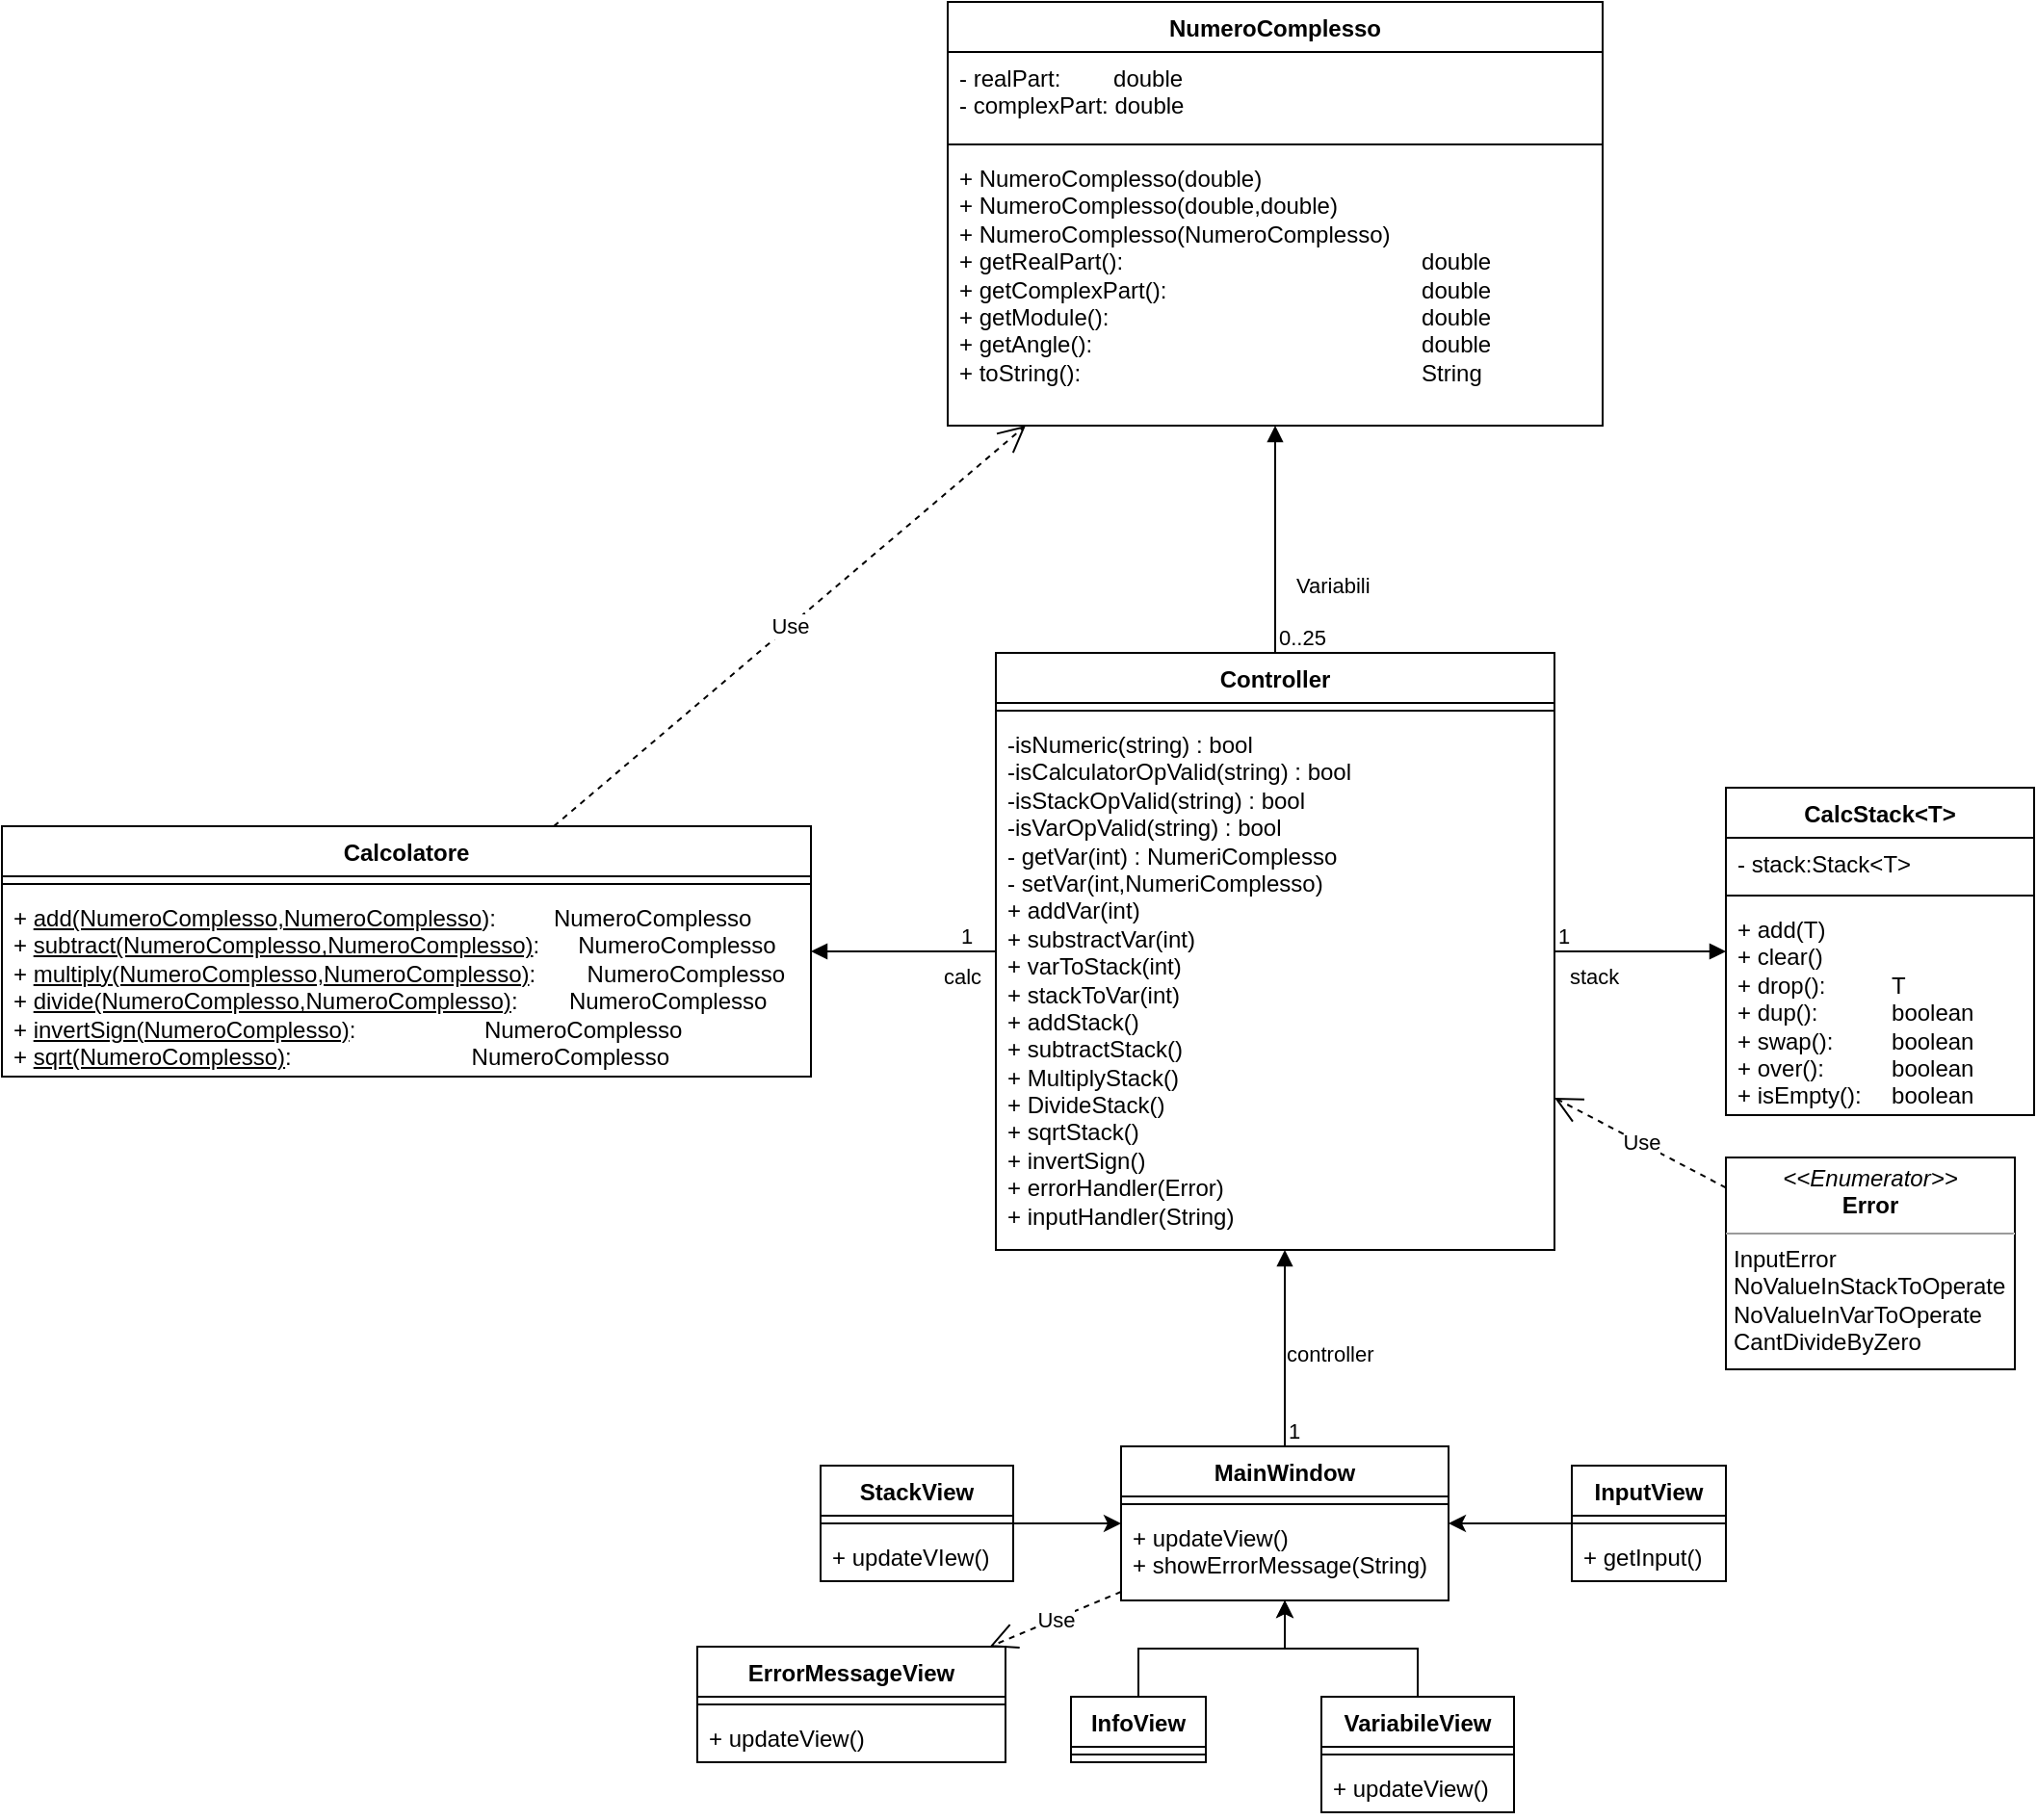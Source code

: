 <mxfile version="22.0.3" type="device">
  <diagram id="C5RBs43oDa-KdzZeNtuy" name="Page-1">
    <mxGraphModel dx="1434" dy="775" grid="1" gridSize="10" guides="1" tooltips="1" connect="1" arrows="1" fold="1" page="1" pageScale="1" pageWidth="827" pageHeight="1169" math="0" shadow="0">
      <root>
        <mxCell id="WIyWlLk6GJQsqaUBKTNV-0" />
        <mxCell id="WIyWlLk6GJQsqaUBKTNV-1" parent="WIyWlLk6GJQsqaUBKTNV-0" />
        <mxCell id="sUFSaurnRxQrxvBgYilj-0" value="CalcStack&amp;lt;T&amp;gt;" style="swimlane;fontStyle=1;align=center;verticalAlign=top;childLayout=stackLayout;horizontal=1;startSize=26;horizontalStack=0;resizeParent=1;resizeParentMax=0;resizeLast=0;collapsible=1;marginBottom=0;whiteSpace=wrap;html=1;" parent="WIyWlLk6GJQsqaUBKTNV-1" vertex="1">
          <mxGeometry x="995" y="498" width="160" height="170" as="geometry" />
        </mxCell>
        <mxCell id="sUFSaurnRxQrxvBgYilj-1" value="- stack:Stack&amp;lt;T&amp;gt;" style="text;strokeColor=none;fillColor=none;align=left;verticalAlign=top;spacingLeft=4;spacingRight=4;overflow=hidden;rotatable=0;points=[[0,0.5],[1,0.5]];portConstraint=eastwest;whiteSpace=wrap;html=1;" parent="sUFSaurnRxQrxvBgYilj-0" vertex="1">
          <mxGeometry y="26" width="160" height="26" as="geometry" />
        </mxCell>
        <mxCell id="sUFSaurnRxQrxvBgYilj-2" value="" style="line;strokeWidth=1;fillColor=none;align=left;verticalAlign=middle;spacingTop=-1;spacingLeft=3;spacingRight=3;rotatable=0;labelPosition=right;points=[];portConstraint=eastwest;strokeColor=inherit;" parent="sUFSaurnRxQrxvBgYilj-0" vertex="1">
          <mxGeometry y="52" width="160" height="8" as="geometry" />
        </mxCell>
        <mxCell id="sUFSaurnRxQrxvBgYilj-3" value="+ add(T)&lt;br&gt;+ clear()&lt;br&gt;+ drop(): &lt;span style=&quot;white-space: pre;&quot;&gt;&#x9;&lt;/span&gt;&lt;span style=&quot;white-space: pre;&quot;&gt;&#x9;&lt;/span&gt;T&lt;br&gt;+ dup(): &lt;span style=&quot;white-space: pre;&quot;&gt;&#x9;&lt;/span&gt;&lt;span style=&quot;white-space: pre;&quot;&gt;&#x9;&lt;/span&gt;boolean&lt;br&gt;+ swap(): &lt;span style=&quot;white-space: pre;&quot;&gt;&#x9;&lt;/span&gt;boolean&lt;br&gt;+ over(): &lt;span style=&quot;white-space: pre;&quot;&gt;&#x9;&lt;/span&gt;&lt;span style=&quot;white-space: pre;&quot;&gt;&#x9;&lt;/span&gt;boolean&lt;br&gt;+ isEmpty(): &lt;span style=&quot;white-space: pre;&quot;&gt;&#x9;&lt;/span&gt;boolean" style="text;strokeColor=none;fillColor=none;align=left;verticalAlign=top;spacingLeft=4;spacingRight=4;overflow=hidden;rotatable=0;points=[[0,0.5],[1,0.5]];portConstraint=eastwest;whiteSpace=wrap;html=1;" parent="sUFSaurnRxQrxvBgYilj-0" vertex="1">
          <mxGeometry y="60" width="160" height="110" as="geometry" />
        </mxCell>
        <mxCell id="sUFSaurnRxQrxvBgYilj-4" value="NumeroComplesso" style="swimlane;fontStyle=1;align=center;verticalAlign=top;childLayout=stackLayout;horizontal=1;startSize=26;horizontalStack=0;resizeParent=1;resizeParentMax=0;resizeLast=0;collapsible=1;marginBottom=0;whiteSpace=wrap;html=1;" parent="WIyWlLk6GJQsqaUBKTNV-1" vertex="1">
          <mxGeometry x="591" y="90" width="340" height="220" as="geometry" />
        </mxCell>
        <mxCell id="sUFSaurnRxQrxvBgYilj-5" value="- realPart: &lt;span style=&quot;white-space: pre;&quot;&gt;&#x9;&lt;/span&gt;double&lt;br&gt;- complexPart: double" style="text;strokeColor=none;fillColor=none;align=left;verticalAlign=top;spacingLeft=4;spacingRight=4;overflow=hidden;rotatable=0;points=[[0,0.5],[1,0.5]];portConstraint=eastwest;whiteSpace=wrap;html=1;" parent="sUFSaurnRxQrxvBgYilj-4" vertex="1">
          <mxGeometry y="26" width="340" height="44" as="geometry" />
        </mxCell>
        <mxCell id="sUFSaurnRxQrxvBgYilj-6" value="" style="line;strokeWidth=1;fillColor=none;align=left;verticalAlign=middle;spacingTop=-1;spacingLeft=3;spacingRight=3;rotatable=0;labelPosition=right;points=[];portConstraint=eastwest;strokeColor=inherit;" parent="sUFSaurnRxQrxvBgYilj-4" vertex="1">
          <mxGeometry y="70" width="340" height="8" as="geometry" />
        </mxCell>
        <mxCell id="sUFSaurnRxQrxvBgYilj-7" value="+ NumeroComplesso(double)&lt;br&gt;+ NumeroComplesso(double,double)&lt;br&gt;+ NumeroComplesso(NumeroComplesso)&lt;br&gt;+ getRealPart(): &lt;span style=&quot;&quot;&gt;&lt;span style=&quot;&quot;&gt;&amp;nbsp;&amp;nbsp;&amp;nbsp;&amp;nbsp;&lt;/span&gt;&lt;/span&gt;&lt;span style=&quot;&quot;&gt;&lt;span style=&quot;&quot;&gt;&amp;nbsp;&amp;nbsp;&amp;nbsp;&amp;nbsp;&lt;/span&gt;&lt;span style=&quot;&quot;&gt;&lt;span style=&quot;&quot;&gt;&amp;nbsp;&amp;nbsp;&amp;nbsp;&amp;nbsp;&lt;/span&gt;&lt;/span&gt;&lt;span style=&quot;&quot;&gt;&lt;span style=&quot;&quot;&gt;&amp;nbsp;&amp;nbsp;&amp;nbsp;&amp;nbsp;&lt;/span&gt;&lt;/span&gt;&lt;span style=&quot;&quot;&gt;&lt;span style=&quot;&quot;&gt;&amp;nbsp;&amp;nbsp;&amp;nbsp;&amp;nbsp;&lt;span style=&quot;&quot;&gt;&lt;span style=&quot;white-space: pre;&quot;&gt;&amp;nbsp;&amp;nbsp;&amp;nbsp;&amp;nbsp;&lt;/span&gt;&lt;span style=&quot;&quot;&gt;&lt;span style=&quot;white-space: pre;&quot;&gt;&amp;nbsp;&amp;nbsp;&amp;nbsp;&amp;nbsp;&lt;/span&gt;&lt;/span&gt;&lt;span style=&quot;&quot;&gt;&lt;span style=&quot;white-space: pre;&quot;&gt;&amp;nbsp;&amp;nbsp;&amp;nbsp;&amp;nbsp;&lt;/span&gt;&lt;/span&gt;&lt;span style=&quot;&quot;&gt;&lt;span style=&quot;white-space: pre;&quot;&gt;&amp;nbsp;&amp;nbsp;&amp;nbsp;&amp;nbsp;&lt;span style=&quot;white-space: pre;&quot;&gt;&#x9;&lt;/span&gt;&lt;span style=&quot;white-space: pre;&quot;&gt;&#x9;&lt;/span&gt;&lt;/span&gt;&lt;/span&gt;&lt;/span&gt;&lt;/span&gt;&lt;/span&gt;&lt;/span&gt;double&lt;br&gt;+ getComplexPart(): &lt;span style=&quot;&quot;&gt;&lt;span style=&quot;&quot;&gt;&amp;nbsp;&amp;nbsp;&amp;nbsp;&amp;nbsp;&lt;/span&gt;&lt;span style=&quot;&quot;&gt;&lt;span style=&quot;&quot;&gt;&amp;nbsp;&amp;nbsp;&amp;nbsp;&amp;nbsp;&lt;/span&gt;&lt;/span&gt;&lt;span style=&quot;&quot;&gt;&lt;span style=&quot;&quot;&gt;&amp;nbsp;&amp;nbsp;&amp;nbsp;&amp;nbsp;&lt;/span&gt;&lt;/span&gt;&lt;span style=&quot;&quot;&gt;&lt;span style=&quot;&quot;&gt;&amp;nbsp;&amp;nbsp;&amp;nbsp;&lt;span style=&quot;&quot;&gt;&lt;span style=&quot;white-space: pre;&quot;&gt;&amp;nbsp;&amp;nbsp;&amp;nbsp;&amp;nbsp;&lt;/span&gt;&lt;/span&gt;&lt;span style=&quot;&quot;&gt;&lt;span style=&quot;white-space: pre;&quot;&gt;&amp;nbsp;&amp;nbsp;&amp;nbsp;&amp;nbsp;&lt;/span&gt;&lt;/span&gt;&lt;span style=&quot;&quot;&gt;&lt;span style=&quot;white-space: pre;&quot;&gt;&amp;nbsp;&amp;nbsp;&amp;nbsp;&amp;nbsp;&lt;span style=&quot;white-space: pre;&quot;&gt;&#x9;&lt;span style=&quot;white-space: pre;&quot;&gt;&#x9;&lt;/span&gt;&lt;/span&gt;&lt;/span&gt;&lt;/span&gt;&lt;/span&gt;&lt;/span&gt;&lt;/span&gt;double&lt;br&gt;+ getModule():&lt;span style=&quot;&quot;&gt;&lt;span style=&quot;&quot;&gt;&amp;nbsp;&amp;nbsp;&amp;nbsp;&amp;nbsp;&lt;/span&gt;&lt;/span&gt;&lt;span style=&quot;&quot;&gt;&lt;span style=&quot;&quot;&gt;&amp;nbsp;&amp;nbsp;&amp;nbsp;&amp;nbsp;&lt;/span&gt;&lt;/span&gt;&lt;span style=&quot;&quot;&gt;&lt;span style=&quot;&quot;&gt;&amp;nbsp;&amp;nbsp;&amp;nbsp;&amp;nbsp;&lt;/span&gt;&lt;span style=&quot;&quot;&gt;&lt;span style=&quot;&quot;&gt;&amp;nbsp;&amp;nbsp;&amp;nbsp;&amp;nbsp;&lt;/span&gt;&lt;/span&gt;&lt;span style=&quot;&quot;&gt;&lt;span style=&quot;&quot;&gt;&amp;nbsp;&amp;nbsp;&amp;nbsp;&amp;nbsp;&lt;/span&gt;&lt;/span&gt;&lt;span style=&quot;&quot;&gt;&lt;span style=&quot;&quot;&gt;&amp;nbsp;&amp;nbsp;&amp;nbsp;&amp;nbsp;&lt;span style=&quot;&quot;&gt;&lt;span style=&quot;white-space: pre;&quot;&gt;&amp;nbsp;&amp;nbsp;&amp;nbsp;&amp;nbsp;&lt;/span&gt;&lt;span style=&quot;&quot;&gt;&lt;span style=&quot;white-space: pre;&quot;&gt;&amp;nbsp;&amp;nbsp;&amp;nbsp;&amp;nbsp;&lt;/span&gt;&lt;/span&gt;&lt;span style=&quot;&quot;&gt;&lt;span style=&quot;white-space: pre;&quot;&gt;&amp;nbsp;&amp;nbsp;&amp;nbsp;&amp;nbsp;&lt;/span&gt;&lt;/span&gt;&lt;span style=&quot;&quot;&gt;&lt;span style=&quot;white-space: pre;&quot;&gt;&amp;nbsp;&amp;nbsp;&amp;nbsp;&amp;nbsp;&lt;span style=&quot;white-space: pre;&quot;&gt;&#x9;&lt;span style=&quot;white-space: pre;&quot;&gt;&#x9;&lt;/span&gt;&lt;/span&gt;&lt;/span&gt;&lt;/span&gt;&lt;/span&gt;&lt;/span&gt;&lt;/span&gt;&lt;/span&gt;double&lt;br&gt;+ getAngle():&lt;span style=&quot;&quot;&gt;&lt;span style=&quot;&quot;&gt;&amp;nbsp;&amp;nbsp;&amp;nbsp;&amp;nbsp;&lt;/span&gt;&lt;/span&gt;&lt;span style=&quot;&quot;&gt;&lt;span style=&quot;&quot;&gt;&amp;nbsp;&amp;nbsp;&amp;nbsp;&amp;nbsp;&lt;/span&gt;&lt;/span&gt;&lt;span style=&quot;&quot;&gt;&lt;span style=&quot;&quot;&gt;&amp;nbsp;&amp;nbsp;&amp;nbsp;&amp;nbsp;&lt;/span&gt;&lt;span style=&quot;&quot;&gt;&lt;span style=&quot;&quot;&gt;&amp;nbsp;&amp;nbsp;&amp;nbsp;&amp;nbsp;&lt;/span&gt;&lt;/span&gt;&lt;span style=&quot;&quot;&gt;&lt;span style=&quot;&quot;&gt;&amp;nbsp;&amp;nbsp;&amp;nbsp;&amp;nbsp;&lt;/span&gt;&lt;/span&gt;&lt;span style=&quot;&quot;&gt;&lt;span style=&quot;&quot;&gt;&amp;nbsp;&amp;nbsp;&amp;nbsp;&amp;nbsp;&lt;span style=&quot;&quot;&gt;&lt;span style=&quot;white-space: pre;&quot;&gt;&amp;nbsp;&amp;nbsp;&amp;nbsp;&amp;nbsp;&lt;/span&gt;&lt;span style=&quot;&quot;&gt;&lt;span style=&quot;white-space: pre;&quot;&gt;&amp;nbsp;&amp;nbsp;&amp;nbsp;&amp;nbsp;&lt;/span&gt;&lt;/span&gt;&lt;span style=&quot;&quot;&gt;&lt;span style=&quot;white-space: pre;&quot;&gt;&amp;nbsp;&amp;nbsp;&amp;nbsp;&amp;nbsp;&lt;/span&gt;&lt;/span&gt;&lt;span style=&quot;&quot;&gt;&lt;span style=&quot;white-space: pre;&quot;&gt;&amp;nbsp;&amp;nbsp;&amp;nbsp;&amp;nbsp;&lt;span style=&quot;white-space: pre;&quot;&gt;&#x9;&lt;span style=&quot;white-space: pre;&quot;&gt;&#x9;&lt;/span&gt;&lt;/span&gt;&lt;/span&gt;&lt;/span&gt;&lt;/span&gt;&lt;/span&gt;&lt;/span&gt;&lt;/span&gt;double&lt;br&gt;+ toString():&lt;span style=&quot;&quot;&gt;&lt;span style=&quot;&quot;&gt;&amp;nbsp;&amp;nbsp;&amp;nbsp;&amp;nbsp;&lt;/span&gt;&lt;/span&gt;&lt;span style=&quot;&quot;&gt;&lt;span style=&quot;&quot;&gt;&amp;nbsp;&amp;nbsp;&amp;nbsp;&amp;nbsp;&lt;/span&gt;&lt;/span&gt;&lt;span style=&quot;&quot;&gt;&lt;span style=&quot;&quot;&gt;&amp;nbsp;&amp;nbsp;&amp;nbsp;&amp;nbsp;&lt;/span&gt;&lt;span style=&quot;&quot;&gt;&lt;span style=&quot;&quot;&gt;&amp;nbsp;&amp;nbsp;&amp;nbsp;&amp;nbsp;&lt;/span&gt;&lt;/span&gt;&lt;span style=&quot;&quot;&gt;&lt;span style=&quot;&quot;&gt;&amp;nbsp;&amp;nbsp;&amp;nbsp;&amp;nbsp;&lt;/span&gt;&lt;/span&gt;&lt;span style=&quot;&quot;&gt;&lt;span style=&quot;&quot;&gt;&amp;nbsp;&amp;nbsp;&amp;nbsp;&amp;nbsp;&lt;span style=&quot;&quot;&gt;&lt;span style=&quot;white-space: pre;&quot;&gt;&amp;nbsp;&amp;nbsp;&amp;nbsp;&amp;nbsp;&lt;/span&gt;&lt;span style=&quot;&quot;&gt;&lt;span style=&quot;white-space: pre;&quot;&gt;&amp;nbsp;&amp;nbsp;&amp;nbsp;&amp;nbsp;&lt;/span&gt;&lt;/span&gt;&lt;span style=&quot;&quot;&gt;&lt;span style=&quot;white-space: pre;&quot;&gt;&amp;nbsp;&amp;nbsp;&amp;nbsp;&amp;nbsp;&lt;/span&gt;&lt;/span&gt;&lt;span style=&quot;&quot;&gt;&lt;span style=&quot;white-space: pre;&quot;&gt;&amp;nbsp;&amp;nbsp;&amp;nbsp;&amp;nbsp;&lt;span style=&quot;white-space: pre;&quot;&gt;&#x9;&lt;span style=&quot;white-space: pre;&quot;&gt;&#x9;&lt;/span&gt;&lt;/span&gt;&lt;/span&gt;&lt;/span&gt;&lt;/span&gt;&lt;/span&gt;&lt;/span&gt;&lt;/span&gt;String" style="text;strokeColor=none;fillColor=none;align=left;verticalAlign=top;spacingLeft=4;spacingRight=4;overflow=hidden;rotatable=0;points=[[0,0.5],[1,0.5]];portConstraint=eastwest;whiteSpace=wrap;html=1;" parent="sUFSaurnRxQrxvBgYilj-4" vertex="1">
          <mxGeometry y="78" width="340" height="142" as="geometry" />
        </mxCell>
        <mxCell id="sUFSaurnRxQrxvBgYilj-8" value="Calcolatore" style="swimlane;fontStyle=1;align=center;verticalAlign=top;childLayout=stackLayout;horizontal=1;startSize=26;horizontalStack=0;resizeParent=1;resizeParentMax=0;resizeLast=0;collapsible=1;marginBottom=0;whiteSpace=wrap;html=1;" parent="WIyWlLk6GJQsqaUBKTNV-1" vertex="1">
          <mxGeometry x="100" y="518" width="420" height="130" as="geometry" />
        </mxCell>
        <mxCell id="sUFSaurnRxQrxvBgYilj-10" value="" style="line;strokeWidth=1;fillColor=none;align=left;verticalAlign=middle;spacingTop=-1;spacingLeft=3;spacingRight=3;rotatable=0;labelPosition=right;points=[];portConstraint=eastwest;strokeColor=inherit;" parent="sUFSaurnRxQrxvBgYilj-8" vertex="1">
          <mxGeometry y="26" width="420" height="8" as="geometry" />
        </mxCell>
        <mxCell id="sUFSaurnRxQrxvBgYilj-11" value="+ &lt;u&gt;add(NumeroComplesso,NumeroComplesso&lt;/u&gt;): &lt;span style=&quot;&quot;&gt;&lt;span style=&quot;&quot;&gt;&amp;nbsp;&amp;nbsp;&amp;nbsp;&amp;nbsp;&lt;span style=&quot;&quot;&gt;&lt;span style=&quot;white-space: pre;&quot;&gt;&amp;nbsp;&amp;nbsp;&amp;nbsp;&amp;nbsp;&lt;/span&gt;&lt;/span&gt;&lt;/span&gt;&lt;/span&gt;NumeroComplesso&lt;br&gt;+ &lt;u&gt;subtract(NumeroComplesso,NumeroComplesso)&lt;/u&gt;:&lt;span style=&quot;&quot;&gt;&lt;span style=&quot;&quot;&gt;&amp;nbsp;&amp;nbsp;&amp;nbsp;&amp;nbsp;&lt;span style=&quot;&quot;&gt;&lt;span style=&quot;&quot;&gt;&amp;nbsp;&amp;nbsp;&lt;/span&gt;&lt;/span&gt;&lt;/span&gt;&lt;/span&gt;NumeroComplesso&lt;br&gt;+ &lt;u&gt;multiply(NumeroComplesso,NumeroComplesso)&lt;/u&gt;:&lt;span style=&quot;&quot;&gt;&lt;span style=&quot;&quot;&gt;&amp;nbsp;&amp;nbsp;&amp;nbsp;&amp;nbsp;&lt;span style=&quot;&quot;&gt;&lt;span style=&quot;white-space: pre;&quot;&gt;&amp;nbsp;&amp;nbsp;&amp;nbsp;&amp;nbsp;&lt;/span&gt;&lt;/span&gt;&lt;/span&gt;&lt;/span&gt;NumeroComplesso&lt;br&gt;+ &lt;u&gt;divide(NumeroComplesso,NumeroComplesso)&lt;/u&gt;:&lt;span style=&quot;&quot;&gt;&lt;span style=&quot;&quot;&gt;&amp;nbsp;&amp;nbsp;&amp;nbsp;&amp;nbsp;&lt;span style=&quot;&quot;&gt;&lt;span style=&quot;white-space: pre;&quot;&gt;&amp;nbsp;&amp;nbsp;&amp;nbsp;&amp;nbsp;&lt;/span&gt;&lt;/span&gt;&lt;/span&gt;&lt;/span&gt;NumeroComplesso&lt;br&gt;+ &lt;u&gt;invertSign(NumeroComplesso)&lt;/u&gt;:&lt;span style=&quot;&quot;&gt;&lt;span style=&quot;&quot;&gt;&amp;nbsp;&amp;nbsp;&amp;nbsp;&amp;nbsp;&lt;span style=&quot;&quot;&gt;&lt;span style=&quot;white-space: pre;&quot;&gt;&amp;nbsp;&amp;nbsp;&amp;nbsp;&amp;nbsp;&lt;/span&gt;&lt;/span&gt;&lt;span style=&quot;&quot;&gt;&lt;span style=&quot;white-space: pre;&quot;&gt;&amp;nbsp;&amp;nbsp;&amp;nbsp;&amp;nbsp;&lt;/span&gt;&lt;/span&gt;&lt;span style=&quot;&quot;&gt;&lt;span style=&quot;white-space: pre;&quot;&gt;&amp;nbsp;&amp;nbsp;&amp;nbsp;&amp;nbsp;&lt;/span&gt;&lt;/span&gt;&lt;span style=&quot;&quot;&gt;&lt;span style=&quot;white-space: pre;&quot;&gt;&amp;nbsp;&amp;nbsp;&amp;nbsp;&amp;nbsp;&lt;/span&gt;&lt;/span&gt;&lt;/span&gt;&lt;/span&gt;NumeroComplesso&lt;br&gt;+ &lt;u&gt;sqrt(NumeroComplesso)&lt;/u&gt;:&lt;span style=&quot;&quot;&gt;&lt;span style=&quot;&quot;&gt;&amp;nbsp;&amp;nbsp;&amp;nbsp;&amp;nbsp;&lt;span style=&quot;&quot;&gt;&lt;span style=&quot;white-space: pre;&quot;&gt;&amp;nbsp;&amp;nbsp;&amp;nbsp;&amp;nbsp;&lt;/span&gt;&lt;/span&gt;&lt;span style=&quot;&quot;&gt;&lt;span style=&quot;white-space: pre;&quot;&gt;&amp;nbsp;&amp;nbsp;&amp;nbsp;&amp;nbsp;&lt;/span&gt;&lt;/span&gt;&lt;span style=&quot;&quot;&gt;&lt;span style=&quot;white-space: pre;&quot;&gt;&amp;nbsp;&amp;nbsp;&amp;nbsp;&amp;nbsp;&lt;/span&gt;&lt;/span&gt;&lt;span style=&quot;&quot;&gt;&lt;span style=&quot;white-space: pre;&quot;&gt;&amp;nbsp;&amp;nbsp;&amp;nbsp;&amp;nbsp;&lt;/span&gt;&lt;/span&gt;&lt;span style=&quot;&quot;&gt;&lt;span style=&quot;white-space: pre;&quot;&gt;&amp;nbsp;&amp;nbsp;&amp;nbsp;&amp;nbsp;&lt;/span&gt;&lt;/span&gt;&lt;span style=&quot;&quot;&gt;&lt;span style=&quot;white-space: pre;&quot;&gt;&amp;nbsp;&amp;nbsp;&amp;nbsp;&amp;nbsp;&lt;/span&gt;&lt;/span&gt;&lt;/span&gt;&lt;/span&gt;NumeroComplesso" style="text;strokeColor=none;fillColor=none;align=left;verticalAlign=top;spacingLeft=4;spacingRight=4;overflow=hidden;rotatable=0;points=[[0,0.5],[1,0.5]];portConstraint=eastwest;whiteSpace=wrap;html=1;" parent="sUFSaurnRxQrxvBgYilj-8" vertex="1">
          <mxGeometry y="34" width="420" height="96" as="geometry" />
        </mxCell>
        <mxCell id="sUFSaurnRxQrxvBgYilj-12" value="MainWindow" style="swimlane;fontStyle=1;align=center;verticalAlign=top;childLayout=stackLayout;horizontal=1;startSize=26;horizontalStack=0;resizeParent=1;resizeParentMax=0;resizeLast=0;collapsible=1;marginBottom=0;whiteSpace=wrap;html=1;" parent="WIyWlLk6GJQsqaUBKTNV-1" vertex="1">
          <mxGeometry x="681" y="840" width="170" height="80" as="geometry" />
        </mxCell>
        <mxCell id="sUFSaurnRxQrxvBgYilj-14" value="" style="line;strokeWidth=1;fillColor=none;align=left;verticalAlign=middle;spacingTop=-1;spacingLeft=3;spacingRight=3;rotatable=0;labelPosition=right;points=[];portConstraint=eastwest;strokeColor=inherit;" parent="sUFSaurnRxQrxvBgYilj-12" vertex="1">
          <mxGeometry y="26" width="170" height="8" as="geometry" />
        </mxCell>
        <mxCell id="sUFSaurnRxQrxvBgYilj-15" value="+ updateView()&lt;br&gt;+ showErrorMessage(String)" style="text;strokeColor=none;fillColor=none;align=left;verticalAlign=top;spacingLeft=4;spacingRight=4;overflow=hidden;rotatable=0;points=[[0,0.5],[1,0.5]];portConstraint=eastwest;whiteSpace=wrap;html=1;" parent="sUFSaurnRxQrxvBgYilj-12" vertex="1">
          <mxGeometry y="34" width="170" height="46" as="geometry" />
        </mxCell>
        <mxCell id="sUFSaurnRxQrxvBgYilj-16" value="stack" style="endArrow=block;endFill=1;html=1;edgeStyle=orthogonalEdgeStyle;align=left;verticalAlign=top;rounded=0;" parent="WIyWlLk6GJQsqaUBKTNV-1" source="mW0cXDERrKOJe9Ps7cA_-0" target="sUFSaurnRxQrxvBgYilj-0" edge="1">
          <mxGeometry x="-0.871" relative="1" as="geometry">
            <mxPoint x="160" y="412.5" as="sourcePoint" />
            <mxPoint x="320" y="412.5" as="targetPoint" />
            <mxPoint as="offset" />
          </mxGeometry>
        </mxCell>
        <mxCell id="sUFSaurnRxQrxvBgYilj-17" value="1" style="edgeLabel;resizable=0;html=1;align=left;verticalAlign=bottom;" parent="sUFSaurnRxQrxvBgYilj-16" connectable="0" vertex="1">
          <mxGeometry x="-1" relative="1" as="geometry" />
        </mxCell>
        <mxCell id="sUFSaurnRxQrxvBgYilj-18" value="Use" style="endArrow=open;endSize=12;dashed=1;html=1;rounded=0;" parent="WIyWlLk6GJQsqaUBKTNV-1" source="sUFSaurnRxQrxvBgYilj-8" target="sUFSaurnRxQrxvBgYilj-4" edge="1">
          <mxGeometry width="160" relative="1" as="geometry">
            <mxPoint x="300" y="350" as="sourcePoint" />
            <mxPoint x="460" y="350" as="targetPoint" />
          </mxGeometry>
        </mxCell>
        <mxCell id="sUFSaurnRxQrxvBgYilj-25" value="calc" style="endArrow=block;endFill=1;html=1;edgeStyle=orthogonalEdgeStyle;align=left;verticalAlign=top;rounded=0;" parent="WIyWlLk6GJQsqaUBKTNV-1" source="mW0cXDERrKOJe9Ps7cA_-0" target="sUFSaurnRxQrxvBgYilj-8" edge="1">
          <mxGeometry x="-0.4" relative="1" as="geometry">
            <mxPoint x="340" y="350" as="sourcePoint" />
            <mxPoint x="500" y="350" as="targetPoint" />
            <mxPoint as="offset" />
          </mxGeometry>
        </mxCell>
        <mxCell id="sUFSaurnRxQrxvBgYilj-26" value="1" style="edgeLabel;resizable=0;html=1;align=left;verticalAlign=bottom;" parent="sUFSaurnRxQrxvBgYilj-25" connectable="0" vertex="1">
          <mxGeometry x="-1" relative="1" as="geometry">
            <mxPoint x="-20" as="offset" />
          </mxGeometry>
        </mxCell>
        <mxCell id="sUFSaurnRxQrxvBgYilj-27" value="controller" style="endArrow=block;endFill=1;html=1;edgeStyle=orthogonalEdgeStyle;align=left;verticalAlign=top;rounded=0;" parent="WIyWlLk6GJQsqaUBKTNV-1" source="sUFSaurnRxQrxvBgYilj-12" target="mW0cXDERrKOJe9Ps7cA_-0" edge="1">
          <mxGeometry x="0.2" y="1" relative="1" as="geometry">
            <mxPoint x="590" y="340" as="sourcePoint" />
            <mxPoint x="750" y="340" as="targetPoint" />
            <mxPoint as="offset" />
            <Array as="points">
              <mxPoint x="766" y="840" />
              <mxPoint x="766" y="840" />
            </Array>
          </mxGeometry>
        </mxCell>
        <mxCell id="sUFSaurnRxQrxvBgYilj-28" value="1" style="edgeLabel;resizable=0;html=1;align=left;verticalAlign=bottom;" parent="sUFSaurnRxQrxvBgYilj-27" connectable="0" vertex="1">
          <mxGeometry x="-1" relative="1" as="geometry" />
        </mxCell>
        <mxCell id="sUFSaurnRxQrxvBgYilj-39" value="Variabili" style="endArrow=block;endFill=1;html=1;edgeStyle=orthogonalEdgeStyle;align=left;verticalAlign=top;rounded=0;" parent="WIyWlLk6GJQsqaUBKTNV-1" source="mW0cXDERrKOJe9Ps7cA_-0" target="sUFSaurnRxQrxvBgYilj-4" edge="1">
          <mxGeometry x="-0.176" y="-9" relative="1" as="geometry">
            <mxPoint x="180" y="260" as="sourcePoint" />
            <mxPoint x="340" y="260" as="targetPoint" />
            <mxPoint as="offset" />
          </mxGeometry>
        </mxCell>
        <mxCell id="sUFSaurnRxQrxvBgYilj-40" value="0..25" style="edgeLabel;resizable=0;html=1;align=left;verticalAlign=bottom;" parent="sUFSaurnRxQrxvBgYilj-39" connectable="0" vertex="1">
          <mxGeometry x="-1" relative="1" as="geometry" />
        </mxCell>
        <mxCell id="10mGrHmq5y-HNPK-57N2-17" style="edgeStyle=orthogonalEdgeStyle;rounded=0;orthogonalLoop=1;jettySize=auto;html=1;" parent="WIyWlLk6GJQsqaUBKTNV-1" source="10mGrHmq5y-HNPK-57N2-0" target="sUFSaurnRxQrxvBgYilj-12" edge="1">
          <mxGeometry relative="1" as="geometry" />
        </mxCell>
        <mxCell id="10mGrHmq5y-HNPK-57N2-0" value="InputView" style="swimlane;fontStyle=1;align=center;verticalAlign=top;childLayout=stackLayout;horizontal=1;startSize=26;horizontalStack=0;resizeParent=1;resizeParentMax=0;resizeLast=0;collapsible=1;marginBottom=0;whiteSpace=wrap;html=1;" parent="WIyWlLk6GJQsqaUBKTNV-1" vertex="1">
          <mxGeometry x="915" y="850" width="80" height="60" as="geometry" />
        </mxCell>
        <mxCell id="10mGrHmq5y-HNPK-57N2-2" value="" style="line;strokeWidth=1;fillColor=none;align=left;verticalAlign=middle;spacingTop=-1;spacingLeft=3;spacingRight=3;rotatable=0;labelPosition=right;points=[];portConstraint=eastwest;strokeColor=inherit;" parent="10mGrHmq5y-HNPK-57N2-0" vertex="1">
          <mxGeometry y="26" width="80" height="8" as="geometry" />
        </mxCell>
        <mxCell id="10mGrHmq5y-HNPK-57N2-3" value="+ getInput()" style="text;strokeColor=none;fillColor=none;align=left;verticalAlign=top;spacingLeft=4;spacingRight=4;overflow=hidden;rotatable=0;points=[[0,0.5],[1,0.5]];portConstraint=eastwest;whiteSpace=wrap;html=1;" parent="10mGrHmq5y-HNPK-57N2-0" vertex="1">
          <mxGeometry y="34" width="80" height="26" as="geometry" />
        </mxCell>
        <mxCell id="10mGrHmq5y-HNPK-57N2-4" value="StackView" style="swimlane;fontStyle=1;align=center;verticalAlign=top;childLayout=stackLayout;horizontal=1;startSize=26;horizontalStack=0;resizeParent=1;resizeParentMax=0;resizeLast=0;collapsible=1;marginBottom=0;whiteSpace=wrap;html=1;" parent="WIyWlLk6GJQsqaUBKTNV-1" vertex="1">
          <mxGeometry x="525" y="850" width="100" height="60" as="geometry" />
        </mxCell>
        <mxCell id="10mGrHmq5y-HNPK-57N2-6" value="" style="line;strokeWidth=1;fillColor=none;align=left;verticalAlign=middle;spacingTop=-1;spacingLeft=3;spacingRight=3;rotatable=0;labelPosition=right;points=[];portConstraint=eastwest;strokeColor=inherit;" parent="10mGrHmq5y-HNPK-57N2-4" vertex="1">
          <mxGeometry y="26" width="100" height="8" as="geometry" />
        </mxCell>
        <mxCell id="10mGrHmq5y-HNPK-57N2-7" value="+ updateVIew()" style="text;strokeColor=none;fillColor=none;align=left;verticalAlign=top;spacingLeft=4;spacingRight=4;overflow=hidden;rotatable=0;points=[[0,0.5],[1,0.5]];portConstraint=eastwest;whiteSpace=wrap;html=1;" parent="10mGrHmq5y-HNPK-57N2-4" vertex="1">
          <mxGeometry y="34" width="100" height="26" as="geometry" />
        </mxCell>
        <mxCell id="10mGrHmq5y-HNPK-57N2-18" style="edgeStyle=orthogonalEdgeStyle;rounded=0;orthogonalLoop=1;jettySize=auto;html=1;" parent="WIyWlLk6GJQsqaUBKTNV-1" source="10mGrHmq5y-HNPK-57N2-8" target="sUFSaurnRxQrxvBgYilj-12" edge="1">
          <mxGeometry relative="1" as="geometry" />
        </mxCell>
        <mxCell id="10mGrHmq5y-HNPK-57N2-8" value="InfoView" style="swimlane;fontStyle=1;align=center;verticalAlign=top;childLayout=stackLayout;horizontal=1;startSize=26;horizontalStack=0;resizeParent=1;resizeParentMax=0;resizeLast=0;collapsible=1;marginBottom=0;whiteSpace=wrap;html=1;" parent="WIyWlLk6GJQsqaUBKTNV-1" vertex="1">
          <mxGeometry x="655" y="970" width="70" height="34" as="geometry" />
        </mxCell>
        <mxCell id="10mGrHmq5y-HNPK-57N2-10" value="" style="line;strokeWidth=1;fillColor=none;align=left;verticalAlign=middle;spacingTop=-1;spacingLeft=3;spacingRight=3;rotatable=0;labelPosition=right;points=[];portConstraint=eastwest;strokeColor=inherit;" parent="10mGrHmq5y-HNPK-57N2-8" vertex="1">
          <mxGeometry y="26" width="70" height="8" as="geometry" />
        </mxCell>
        <mxCell id="10mGrHmq5y-HNPK-57N2-19" style="edgeStyle=orthogonalEdgeStyle;rounded=0;orthogonalLoop=1;jettySize=auto;html=1;" parent="WIyWlLk6GJQsqaUBKTNV-1" source="10mGrHmq5y-HNPK-57N2-12" target="sUFSaurnRxQrxvBgYilj-12" edge="1">
          <mxGeometry relative="1" as="geometry" />
        </mxCell>
        <mxCell id="10mGrHmq5y-HNPK-57N2-12" value="VariabileView" style="swimlane;fontStyle=1;align=center;verticalAlign=top;childLayout=stackLayout;horizontal=1;startSize=26;horizontalStack=0;resizeParent=1;resizeParentMax=0;resizeLast=0;collapsible=1;marginBottom=0;whiteSpace=wrap;html=1;" parent="WIyWlLk6GJQsqaUBKTNV-1" vertex="1">
          <mxGeometry x="785" y="970" width="100" height="60" as="geometry" />
        </mxCell>
        <mxCell id="10mGrHmq5y-HNPK-57N2-14" value="" style="line;strokeWidth=1;fillColor=none;align=left;verticalAlign=middle;spacingTop=-1;spacingLeft=3;spacingRight=3;rotatable=0;labelPosition=right;points=[];portConstraint=eastwest;strokeColor=inherit;" parent="10mGrHmq5y-HNPK-57N2-12" vertex="1">
          <mxGeometry y="26" width="100" height="8" as="geometry" />
        </mxCell>
        <mxCell id="10mGrHmq5y-HNPK-57N2-15" value="+ updateView()" style="text;strokeColor=none;fillColor=none;align=left;verticalAlign=top;spacingLeft=4;spacingRight=4;overflow=hidden;rotatable=0;points=[[0,0.5],[1,0.5]];portConstraint=eastwest;whiteSpace=wrap;html=1;" parent="10mGrHmq5y-HNPK-57N2-12" vertex="1">
          <mxGeometry y="34" width="100" height="26" as="geometry" />
        </mxCell>
        <mxCell id="10mGrHmq5y-HNPK-57N2-16" style="edgeStyle=orthogonalEdgeStyle;rounded=0;orthogonalLoop=1;jettySize=auto;html=1;" parent="WIyWlLk6GJQsqaUBKTNV-1" source="10mGrHmq5y-HNPK-57N2-4" target="sUFSaurnRxQrxvBgYilj-12" edge="1">
          <mxGeometry relative="1" as="geometry" />
        </mxCell>
        <mxCell id="mW0cXDERrKOJe9Ps7cA_-0" value="Controller" style="swimlane;fontStyle=1;align=center;verticalAlign=top;childLayout=stackLayout;horizontal=1;startSize=26;horizontalStack=0;resizeParent=1;resizeParentMax=0;resizeLast=0;collapsible=1;marginBottom=0;whiteSpace=wrap;html=1;" parent="WIyWlLk6GJQsqaUBKTNV-1" vertex="1">
          <mxGeometry x="616" y="428" width="290" height="310" as="geometry" />
        </mxCell>
        <mxCell id="mW0cXDERrKOJe9Ps7cA_-2" value="" style="line;strokeWidth=1;fillColor=none;align=left;verticalAlign=middle;spacingTop=-1;spacingLeft=3;spacingRight=3;rotatable=0;labelPosition=right;points=[];portConstraint=eastwest;strokeColor=inherit;" parent="mW0cXDERrKOJe9Ps7cA_-0" vertex="1">
          <mxGeometry y="26" width="290" height="8" as="geometry" />
        </mxCell>
        <mxCell id="mW0cXDERrKOJe9Ps7cA_-3" value="-isNumeric(string) : bool&lt;br&gt;-isCalculatorOpValid(string) : bool&lt;br&gt;-isStackOpValid(string) : bool&lt;br&gt;-isVarOpValid(string) : bool&lt;br&gt;- getVar(int) : NumeriComplesso&lt;br&gt;- setVar(int,NumeriComplesso)&lt;br&gt;+ addVar(int)&lt;br&gt;+ substractVar(int)&lt;br&gt;+ varToStack(int)&amp;nbsp;&lt;br&gt;+ stackToVar(int)&lt;br&gt;+ addStack()&lt;br&gt;+ subtractStack()&lt;br&gt;+ MultiplyStack()&lt;br&gt;+ DivideStack()&lt;br&gt;+ sqrtStack()&lt;br&gt;+ invertSign()&lt;br&gt;+ errorHandler(Error)&amp;nbsp;&lt;br&gt;+ inputHandler(String)" style="text;strokeColor=none;fillColor=none;align=left;verticalAlign=top;spacingLeft=4;spacingRight=4;overflow=hidden;rotatable=0;points=[[0,0.5],[1,0.5]];portConstraint=eastwest;whiteSpace=wrap;html=1;" parent="mW0cXDERrKOJe9Ps7cA_-0" vertex="1">
          <mxGeometry y="34" width="290" height="276" as="geometry" />
        </mxCell>
        <mxCell id="mW0cXDERrKOJe9Ps7cA_-8" value="&lt;p style=&quot;margin:0px;margin-top:4px;text-align:center;&quot;&gt;&lt;i&gt;&amp;lt;&amp;lt;Enumerator&amp;gt;&amp;gt;&lt;/i&gt;&lt;br&gt;&lt;b&gt;Error&lt;/b&gt;&lt;/p&gt;&lt;hr size=&quot;1&quot;&gt;&lt;p style=&quot;margin:0px;margin-left:4px;&quot;&gt;InputError&lt;/p&gt;&lt;p style=&quot;margin:0px;margin-left:4px;&quot;&gt;NoValueInStackToOperate&lt;/p&gt;&lt;p style=&quot;margin:0px;margin-left:4px;&quot;&gt;NoValueInVarToOperate&lt;/p&gt;&lt;p style=&quot;margin:0px;margin-left:4px;&quot;&gt;CantDivideByZero&lt;/p&gt;" style="verticalAlign=top;align=left;overflow=fill;fontSize=12;fontFamily=Helvetica;html=1;whiteSpace=wrap;" parent="WIyWlLk6GJQsqaUBKTNV-1" vertex="1">
          <mxGeometry x="995" y="690" width="150" height="110" as="geometry" />
        </mxCell>
        <mxCell id="mW0cXDERrKOJe9Ps7cA_-9" value="ErrorMessageView" style="swimlane;fontStyle=1;align=center;verticalAlign=top;childLayout=stackLayout;horizontal=1;startSize=26;horizontalStack=0;resizeParent=1;resizeParentMax=0;resizeLast=0;collapsible=1;marginBottom=0;whiteSpace=wrap;html=1;" parent="WIyWlLk6GJQsqaUBKTNV-1" vertex="1">
          <mxGeometry x="461" y="944" width="160" height="60" as="geometry" />
        </mxCell>
        <mxCell id="mW0cXDERrKOJe9Ps7cA_-11" value="" style="line;strokeWidth=1;fillColor=none;align=left;verticalAlign=middle;spacingTop=-1;spacingLeft=3;spacingRight=3;rotatable=0;labelPosition=right;points=[];portConstraint=eastwest;strokeColor=inherit;" parent="mW0cXDERrKOJe9Ps7cA_-9" vertex="1">
          <mxGeometry y="26" width="160" height="8" as="geometry" />
        </mxCell>
        <mxCell id="mW0cXDERrKOJe9Ps7cA_-12" value="+ updateView()" style="text;strokeColor=none;fillColor=none;align=left;verticalAlign=top;spacingLeft=4;spacingRight=4;overflow=hidden;rotatable=0;points=[[0,0.5],[1,0.5]];portConstraint=eastwest;whiteSpace=wrap;html=1;" parent="mW0cXDERrKOJe9Ps7cA_-9" vertex="1">
          <mxGeometry y="34" width="160" height="26" as="geometry" />
        </mxCell>
        <mxCell id="mW0cXDERrKOJe9Ps7cA_-13" value="Use" style="endArrow=open;endSize=12;dashed=1;html=1;rounded=0;" parent="WIyWlLk6GJQsqaUBKTNV-1" source="sUFSaurnRxQrxvBgYilj-12" target="mW0cXDERrKOJe9Ps7cA_-9" edge="1">
          <mxGeometry width="160" relative="1" as="geometry">
            <mxPoint x="775" y="919.76" as="sourcePoint" />
            <mxPoint x="935" y="919.76" as="targetPoint" />
          </mxGeometry>
        </mxCell>
        <mxCell id="mW0cXDERrKOJe9Ps7cA_-14" value="Use" style="endArrow=open;endSize=12;dashed=1;html=1;rounded=0;" parent="WIyWlLk6GJQsqaUBKTNV-1" source="mW0cXDERrKOJe9Ps7cA_-8" target="mW0cXDERrKOJe9Ps7cA_-0" edge="1">
          <mxGeometry width="160" relative="1" as="geometry">
            <mxPoint x="810" y="740" as="sourcePoint" />
            <mxPoint x="970" y="740" as="targetPoint" />
          </mxGeometry>
        </mxCell>
      </root>
    </mxGraphModel>
  </diagram>
</mxfile>
